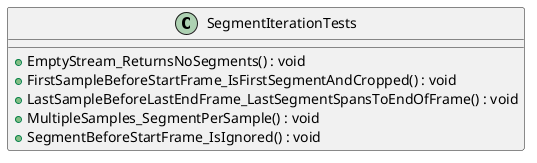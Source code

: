 @startuml
class SegmentIterationTests {
    + EmptyStream_ReturnsNoSegments() : void
    + FirstSampleBeforeStartFrame_IsFirstSegmentAndCropped() : void
    + LastSampleBeforeLastEndFrame_LastSegmentSpansToEndOfFrame() : void
    + MultipleSamples_SegmentPerSample() : void
    + SegmentBeforeStartFrame_IsIgnored() : void
}
@enduml
